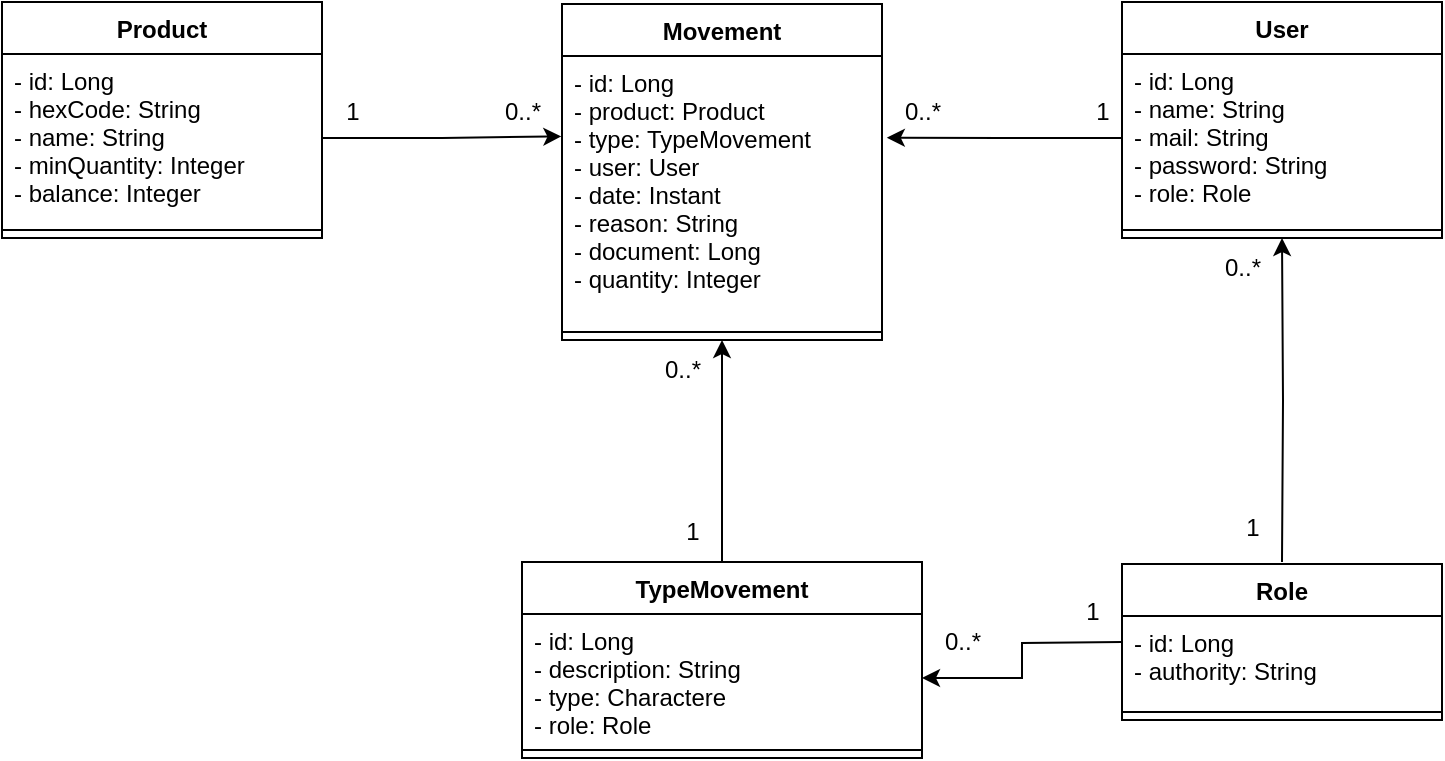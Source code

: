 <mxfile version="20.8.23" type="github">
  <diagram id="C5RBs43oDa-KdzZeNtuy" name="Page-1">
    <mxGraphModel dx="1114" dy="608" grid="1" gridSize="10" guides="1" tooltips="1" connect="1" arrows="1" fold="1" page="1" pageScale="1" pageWidth="827" pageHeight="1169" math="0" shadow="0">
      <root>
        <mxCell id="WIyWlLk6GJQsqaUBKTNV-0" />
        <mxCell id="WIyWlLk6GJQsqaUBKTNV-1" parent="WIyWlLk6GJQsqaUBKTNV-0" />
        <mxCell id="F3ugZ3KYfuXhbwg9h4op-0" value="Product" style="swimlane;fontStyle=1;align=center;verticalAlign=top;childLayout=stackLayout;horizontal=1;startSize=26;horizontalStack=0;resizeParent=1;resizeParentMax=0;resizeLast=0;collapsible=1;marginBottom=0;" parent="WIyWlLk6GJQsqaUBKTNV-1" vertex="1">
          <mxGeometry x="40" y="200" width="160" height="118" as="geometry" />
        </mxCell>
        <mxCell id="F3ugZ3KYfuXhbwg9h4op-1" value="- id: Long&#xa;- hexCode: String&#xa;- name: String&#xa;- minQuantity: Integer&#xa;- balance: Integer" style="text;strokeColor=none;fillColor=none;align=left;verticalAlign=top;spacingLeft=4;spacingRight=4;overflow=hidden;rotatable=0;points=[[0,0.5],[1,0.5]];portConstraint=eastwest;" parent="F3ugZ3KYfuXhbwg9h4op-0" vertex="1">
          <mxGeometry y="26" width="160" height="84" as="geometry" />
        </mxCell>
        <mxCell id="F3ugZ3KYfuXhbwg9h4op-2" value="" style="line;strokeWidth=1;fillColor=none;align=left;verticalAlign=middle;spacingTop=-1;spacingLeft=3;spacingRight=3;rotatable=0;labelPosition=right;points=[];portConstraint=eastwest;strokeColor=inherit;" parent="F3ugZ3KYfuXhbwg9h4op-0" vertex="1">
          <mxGeometry y="110" width="160" height="8" as="geometry" />
        </mxCell>
        <mxCell id="F3ugZ3KYfuXhbwg9h4op-12" value="User" style="swimlane;fontStyle=1;align=center;verticalAlign=top;childLayout=stackLayout;horizontal=1;startSize=26;horizontalStack=0;resizeParent=1;resizeParentMax=0;resizeLast=0;collapsible=1;marginBottom=0;" parent="WIyWlLk6GJQsqaUBKTNV-1" vertex="1">
          <mxGeometry x="600" y="200" width="160" height="118" as="geometry" />
        </mxCell>
        <mxCell id="F3ugZ3KYfuXhbwg9h4op-13" value="- id: Long&#xa;- name: String&#xa;- mail: String&#xa;- password: String&#xa;- role: Role" style="text;strokeColor=none;fillColor=none;align=left;verticalAlign=top;spacingLeft=4;spacingRight=4;overflow=hidden;rotatable=0;points=[[0,0.5],[1,0.5]];portConstraint=eastwest;" parent="F3ugZ3KYfuXhbwg9h4op-12" vertex="1">
          <mxGeometry y="26" width="160" height="84" as="geometry" />
        </mxCell>
        <mxCell id="F3ugZ3KYfuXhbwg9h4op-14" value="" style="line;strokeWidth=1;fillColor=none;align=left;verticalAlign=middle;spacingTop=-1;spacingLeft=3;spacingRight=3;rotatable=0;labelPosition=right;points=[];portConstraint=eastwest;strokeColor=inherit;" parent="F3ugZ3KYfuXhbwg9h4op-12" vertex="1">
          <mxGeometry y="110" width="160" height="8" as="geometry" />
        </mxCell>
        <mxCell id="F3ugZ3KYfuXhbwg9h4op-36" style="edgeStyle=orthogonalEdgeStyle;rounded=0;orthogonalLoop=1;jettySize=auto;html=1;entryX=0.5;entryY=1;entryDx=0;entryDy=0;" parent="WIyWlLk6GJQsqaUBKTNV-1" target="F3ugZ3KYfuXhbwg9h4op-12" edge="1">
          <mxGeometry relative="1" as="geometry">
            <mxPoint x="680" y="480" as="sourcePoint" />
          </mxGeometry>
        </mxCell>
        <mxCell id="7ZenHglDdgbxMfhH1gU8-8" style="edgeStyle=orthogonalEdgeStyle;rounded=0;orthogonalLoop=1;jettySize=auto;html=1;entryX=1;entryY=0.5;entryDx=0;entryDy=0;" parent="WIyWlLk6GJQsqaUBKTNV-1" target="7ZenHglDdgbxMfhH1gU8-5" edge="1">
          <mxGeometry relative="1" as="geometry">
            <mxPoint x="600" y="520" as="sourcePoint" />
          </mxGeometry>
        </mxCell>
        <mxCell id="F3ugZ3KYfuXhbwg9h4op-27" value="Movement" style="swimlane;fontStyle=1;align=center;verticalAlign=top;childLayout=stackLayout;horizontal=1;startSize=26;horizontalStack=0;resizeParent=1;resizeParentMax=0;resizeLast=0;collapsible=1;marginBottom=0;" parent="WIyWlLk6GJQsqaUBKTNV-1" vertex="1">
          <mxGeometry x="320" y="201" width="160" height="168" as="geometry" />
        </mxCell>
        <mxCell id="F3ugZ3KYfuXhbwg9h4op-28" value="- id: Long&#xa;- product: Product&#xa;- type: TypeMovement&#xa;- user: User&#xa;- date: Instant&#xa;- reason: String&#xa;- document: Long&#xa;- quantity: Integer" style="text;strokeColor=none;fillColor=none;align=left;verticalAlign=top;spacingLeft=4;spacingRight=4;overflow=hidden;rotatable=0;points=[[0,0.5],[1,0.5]];portConstraint=eastwest;" parent="F3ugZ3KYfuXhbwg9h4op-27" vertex="1">
          <mxGeometry y="26" width="160" height="134" as="geometry" />
        </mxCell>
        <mxCell id="F3ugZ3KYfuXhbwg9h4op-29" value="" style="line;strokeWidth=1;fillColor=none;align=left;verticalAlign=middle;spacingTop=-1;spacingLeft=3;spacingRight=3;rotatable=0;labelPosition=right;points=[];portConstraint=eastwest;strokeColor=inherit;" parent="F3ugZ3KYfuXhbwg9h4op-27" vertex="1">
          <mxGeometry y="160" width="160" height="8" as="geometry" />
        </mxCell>
        <mxCell id="F3ugZ3KYfuXhbwg9h4op-33" style="edgeStyle=orthogonalEdgeStyle;rounded=0;orthogonalLoop=1;jettySize=auto;html=1;entryX=-0.002;entryY=0.3;entryDx=0;entryDy=0;entryPerimeter=0;" parent="WIyWlLk6GJQsqaUBKTNV-1" source="F3ugZ3KYfuXhbwg9h4op-1" target="F3ugZ3KYfuXhbwg9h4op-28" edge="1">
          <mxGeometry relative="1" as="geometry" />
        </mxCell>
        <mxCell id="F3ugZ3KYfuXhbwg9h4op-37" value="1" style="text;html=1;align=center;verticalAlign=middle;resizable=0;points=[];autosize=1;strokeColor=none;fillColor=none;" parent="WIyWlLk6GJQsqaUBKTNV-1" vertex="1">
          <mxGeometry x="200" y="240" width="30" height="30" as="geometry" />
        </mxCell>
        <mxCell id="F3ugZ3KYfuXhbwg9h4op-38" value="0..*" style="text;html=1;align=center;verticalAlign=middle;resizable=0;points=[];autosize=1;strokeColor=none;fillColor=none;" parent="WIyWlLk6GJQsqaUBKTNV-1" vertex="1">
          <mxGeometry x="280" y="240" width="40" height="30" as="geometry" />
        </mxCell>
        <mxCell id="F3ugZ3KYfuXhbwg9h4op-43" value="1" style="text;html=1;align=center;verticalAlign=middle;resizable=0;points=[];autosize=1;strokeColor=none;fillColor=none;" parent="WIyWlLk6GJQsqaUBKTNV-1" vertex="1">
          <mxGeometry x="575" y="240" width="30" height="30" as="geometry" />
        </mxCell>
        <mxCell id="F3ugZ3KYfuXhbwg9h4op-44" value="0..*" style="text;html=1;align=center;verticalAlign=middle;resizable=0;points=[];autosize=1;strokeColor=none;fillColor=none;" parent="WIyWlLk6GJQsqaUBKTNV-1" vertex="1">
          <mxGeometry x="480" y="240" width="40" height="30" as="geometry" />
        </mxCell>
        <mxCell id="F3ugZ3KYfuXhbwg9h4op-45" value="1" style="text;html=1;align=center;verticalAlign=middle;resizable=0;points=[];autosize=1;strokeColor=none;fillColor=none;" parent="WIyWlLk6GJQsqaUBKTNV-1" vertex="1">
          <mxGeometry x="650" y="448" width="30" height="30" as="geometry" />
        </mxCell>
        <mxCell id="F3ugZ3KYfuXhbwg9h4op-46" value="0..*" style="text;html=1;align=center;verticalAlign=middle;resizable=0;points=[];autosize=1;strokeColor=none;fillColor=none;" parent="WIyWlLk6GJQsqaUBKTNV-1" vertex="1">
          <mxGeometry x="640" y="318" width="40" height="30" as="geometry" />
        </mxCell>
        <mxCell id="F3ugZ3KYfuXhbwg9h4op-35" style="edgeStyle=orthogonalEdgeStyle;rounded=0;orthogonalLoop=1;jettySize=auto;html=1;entryX=1.015;entryY=0.305;entryDx=0;entryDy=0;entryPerimeter=0;" parent="WIyWlLk6GJQsqaUBKTNV-1" source="F3ugZ3KYfuXhbwg9h4op-13" target="F3ugZ3KYfuXhbwg9h4op-28" edge="1">
          <mxGeometry relative="1" as="geometry">
            <mxPoint x="440" y="380" as="targetPoint" />
          </mxGeometry>
        </mxCell>
        <mxCell id="7ZenHglDdgbxMfhH1gU8-14" style="edgeStyle=orthogonalEdgeStyle;rounded=0;orthogonalLoop=1;jettySize=auto;html=1;entryX=0.5;entryY=1;entryDx=0;entryDy=0;" parent="WIyWlLk6GJQsqaUBKTNV-1" source="7ZenHglDdgbxMfhH1gU8-4" target="F3ugZ3KYfuXhbwg9h4op-27" edge="1">
          <mxGeometry relative="1" as="geometry" />
        </mxCell>
        <mxCell id="7ZenHglDdgbxMfhH1gU8-4" value="TypeMovement" style="swimlane;fontStyle=1;align=center;verticalAlign=top;childLayout=stackLayout;horizontal=1;startSize=26;horizontalStack=0;resizeParent=1;resizeParentMax=0;resizeLast=0;collapsible=1;marginBottom=0;" parent="WIyWlLk6GJQsqaUBKTNV-1" vertex="1">
          <mxGeometry x="300" y="480" width="200" height="98" as="geometry" />
        </mxCell>
        <mxCell id="7ZenHglDdgbxMfhH1gU8-5" value="- id: Long&#xa;- description: String&#xa;- type: Charactere&#xa;- role: Role" style="text;strokeColor=none;fillColor=none;align=left;verticalAlign=top;spacingLeft=4;spacingRight=4;overflow=hidden;rotatable=0;points=[[0,0.5],[1,0.5]];portConstraint=eastwest;" parent="7ZenHglDdgbxMfhH1gU8-4" vertex="1">
          <mxGeometry y="26" width="200" height="64" as="geometry" />
        </mxCell>
        <mxCell id="7ZenHglDdgbxMfhH1gU8-6" value="" style="line;strokeWidth=1;fillColor=none;align=left;verticalAlign=middle;spacingTop=-1;spacingLeft=3;spacingRight=3;rotatable=0;labelPosition=right;points=[];portConstraint=eastwest;strokeColor=inherit;" parent="7ZenHglDdgbxMfhH1gU8-4" vertex="1">
          <mxGeometry y="90" width="200" height="8" as="geometry" />
        </mxCell>
        <mxCell id="7ZenHglDdgbxMfhH1gU8-10" value="1" style="text;html=1;align=center;verticalAlign=middle;resizable=0;points=[];autosize=1;strokeColor=none;fillColor=none;" parent="WIyWlLk6GJQsqaUBKTNV-1" vertex="1">
          <mxGeometry x="570" y="490" width="30" height="30" as="geometry" />
        </mxCell>
        <mxCell id="7ZenHglDdgbxMfhH1gU8-11" value="0..*" style="text;html=1;align=center;verticalAlign=middle;resizable=0;points=[];autosize=1;strokeColor=none;fillColor=none;" parent="WIyWlLk6GJQsqaUBKTNV-1" vertex="1">
          <mxGeometry x="500" y="505" width="40" height="30" as="geometry" />
        </mxCell>
        <mxCell id="7ZenHglDdgbxMfhH1gU8-15" value="1" style="text;html=1;align=center;verticalAlign=middle;resizable=0;points=[];autosize=1;strokeColor=none;fillColor=none;" parent="WIyWlLk6GJQsqaUBKTNV-1" vertex="1">
          <mxGeometry x="370" y="450" width="30" height="30" as="geometry" />
        </mxCell>
        <mxCell id="7ZenHglDdgbxMfhH1gU8-16" value="0..*" style="text;html=1;align=center;verticalAlign=middle;resizable=0;points=[];autosize=1;strokeColor=none;fillColor=none;" parent="WIyWlLk6GJQsqaUBKTNV-1" vertex="1">
          <mxGeometry x="360" y="369" width="40" height="30" as="geometry" />
        </mxCell>
        <mxCell id="y4f5WVUvAPjchfmRNwmd-0" value="Role" style="swimlane;fontStyle=1;align=center;verticalAlign=top;childLayout=stackLayout;horizontal=1;startSize=26;horizontalStack=0;resizeParent=1;resizeParentMax=0;resizeLast=0;collapsible=1;marginBottom=0;" parent="WIyWlLk6GJQsqaUBKTNV-1" vertex="1">
          <mxGeometry x="600" y="481" width="160" height="78" as="geometry" />
        </mxCell>
        <mxCell id="y4f5WVUvAPjchfmRNwmd-1" value="- id: Long&#xa;- authority: String" style="text;strokeColor=none;fillColor=none;align=left;verticalAlign=top;spacingLeft=4;spacingRight=4;overflow=hidden;rotatable=0;points=[[0,0.5],[1,0.5]];portConstraint=eastwest;" parent="y4f5WVUvAPjchfmRNwmd-0" vertex="1">
          <mxGeometry y="26" width="160" height="44" as="geometry" />
        </mxCell>
        <mxCell id="y4f5WVUvAPjchfmRNwmd-2" value="" style="line;strokeWidth=1;fillColor=none;align=left;verticalAlign=middle;spacingTop=-1;spacingLeft=3;spacingRight=3;rotatable=0;labelPosition=right;points=[];portConstraint=eastwest;strokeColor=inherit;" parent="y4f5WVUvAPjchfmRNwmd-0" vertex="1">
          <mxGeometry y="70" width="160" height="8" as="geometry" />
        </mxCell>
      </root>
    </mxGraphModel>
  </diagram>
</mxfile>
